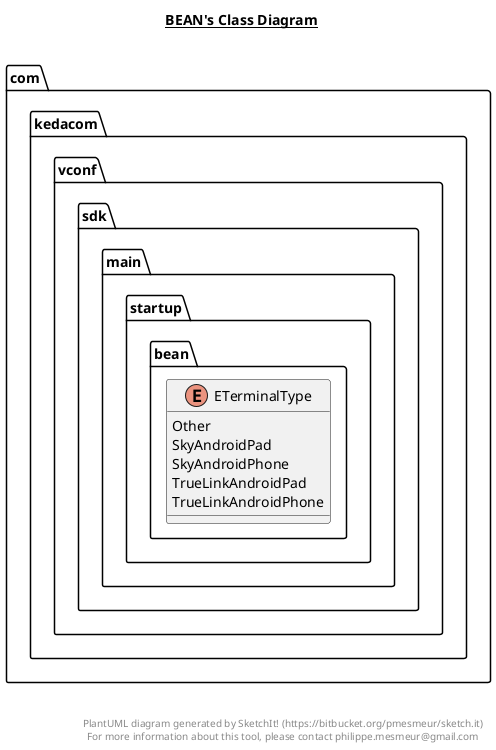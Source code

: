 @startuml

title __BEAN's Class Diagram__\n

  namespace com.kedacom.vconf.sdk.main {
    namespace startup {
      namespace bean {
        enum ETerminalType {
          Other
          SkyAndroidPad
          SkyAndroidPhone
          TrueLinkAndroidPad
          TrueLinkAndroidPhone
        }
      }
    }
  }
  



right footer


PlantUML diagram generated by SketchIt! (https://bitbucket.org/pmesmeur/sketch.it)
For more information about this tool, please contact philippe.mesmeur@gmail.com
endfooter

@enduml
